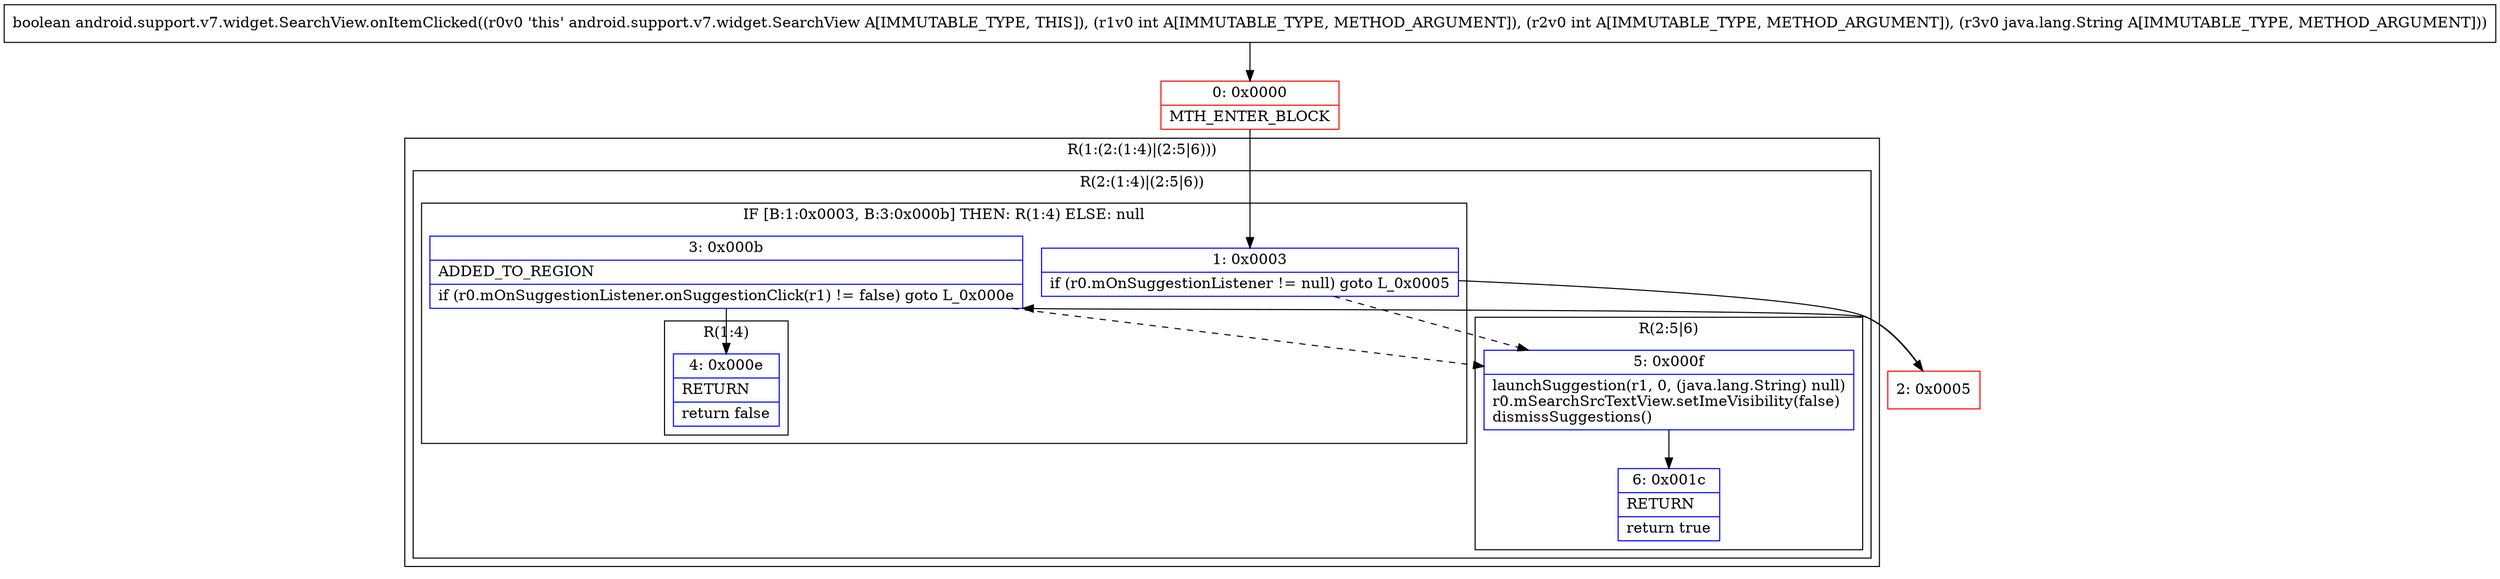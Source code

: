 digraph "CFG forandroid.support.v7.widget.SearchView.onItemClicked(IILjava\/lang\/String;)Z" {
subgraph cluster_Region_1503801463 {
label = "R(1:(2:(1:4)|(2:5|6)))";
node [shape=record,color=blue];
subgraph cluster_Region_269178174 {
label = "R(2:(1:4)|(2:5|6))";
node [shape=record,color=blue];
subgraph cluster_IfRegion_203721769 {
label = "IF [B:1:0x0003, B:3:0x000b] THEN: R(1:4) ELSE: null";
node [shape=record,color=blue];
Node_1 [shape=record,label="{1\:\ 0x0003|if (r0.mOnSuggestionListener != null) goto L_0x0005\l}"];
Node_3 [shape=record,label="{3\:\ 0x000b|ADDED_TO_REGION\l|if (r0.mOnSuggestionListener.onSuggestionClick(r1) != false) goto L_0x000e\l}"];
subgraph cluster_Region_1285144827 {
label = "R(1:4)";
node [shape=record,color=blue];
Node_4 [shape=record,label="{4\:\ 0x000e|RETURN\l|return false\l}"];
}
}
subgraph cluster_Region_74473623 {
label = "R(2:5|6)";
node [shape=record,color=blue];
Node_5 [shape=record,label="{5\:\ 0x000f|launchSuggestion(r1, 0, (java.lang.String) null)\lr0.mSearchSrcTextView.setImeVisibility(false)\ldismissSuggestions()\l}"];
Node_6 [shape=record,label="{6\:\ 0x001c|RETURN\l|return true\l}"];
}
}
}
Node_0 [shape=record,color=red,label="{0\:\ 0x0000|MTH_ENTER_BLOCK\l}"];
Node_2 [shape=record,color=red,label="{2\:\ 0x0005}"];
MethodNode[shape=record,label="{boolean android.support.v7.widget.SearchView.onItemClicked((r0v0 'this' android.support.v7.widget.SearchView A[IMMUTABLE_TYPE, THIS]), (r1v0 int A[IMMUTABLE_TYPE, METHOD_ARGUMENT]), (r2v0 int A[IMMUTABLE_TYPE, METHOD_ARGUMENT]), (r3v0 java.lang.String A[IMMUTABLE_TYPE, METHOD_ARGUMENT])) }"];
MethodNode -> Node_0;
Node_1 -> Node_2;
Node_1 -> Node_5[style=dashed];
Node_3 -> Node_4;
Node_3 -> Node_5[style=dashed];
Node_5 -> Node_6;
Node_0 -> Node_1;
Node_2 -> Node_3;
}

